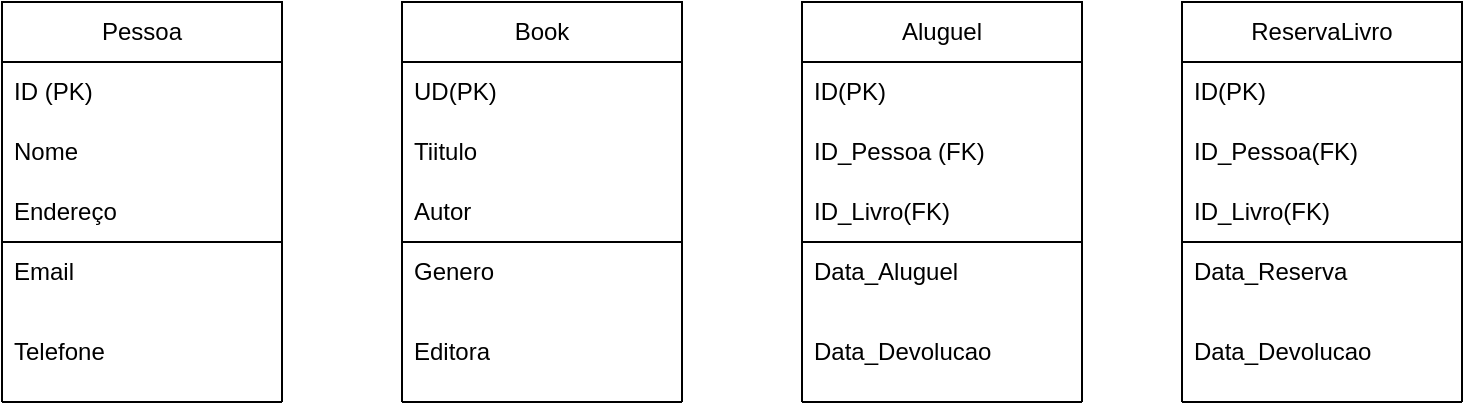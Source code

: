 <mxfile version="21.5.1" type="github">
  <diagram name="Página-1" id="o2fTYXSbcvuu3WjS3xky">
    <mxGraphModel dx="874" dy="516" grid="1" gridSize="10" guides="1" tooltips="1" connect="1" arrows="1" fold="1" page="1" pageScale="1" pageWidth="827" pageHeight="1169" math="0" shadow="0">
      <root>
        <mxCell id="0" />
        <mxCell id="1" parent="0" />
        <mxCell id="s3X6p_erloE9NJSD0NS0-7" value="Pessoa" style="swimlane;fontStyle=0;childLayout=stackLayout;horizontal=1;startSize=30;horizontalStack=0;resizeParent=1;resizeParentMax=0;resizeLast=0;collapsible=1;marginBottom=0;whiteSpace=wrap;html=1;" vertex="1" parent="1">
          <mxGeometry x="40" y="40" width="140" height="120" as="geometry">
            <mxRectangle x="40" y="40" width="80" height="30" as="alternateBounds" />
          </mxGeometry>
        </mxCell>
        <mxCell id="s3X6p_erloE9NJSD0NS0-8" value="ID (PK)" style="text;strokeColor=none;fillColor=none;align=left;verticalAlign=middle;spacingLeft=4;spacingRight=4;overflow=hidden;points=[[0,0.5],[1,0.5]];portConstraint=eastwest;rotatable=0;whiteSpace=wrap;html=1;" vertex="1" parent="s3X6p_erloE9NJSD0NS0-7">
          <mxGeometry y="30" width="140" height="30" as="geometry" />
        </mxCell>
        <mxCell id="s3X6p_erloE9NJSD0NS0-9" value="Nome" style="text;strokeColor=none;fillColor=none;align=left;verticalAlign=middle;spacingLeft=4;spacingRight=4;overflow=hidden;points=[[0,0.5],[1,0.5]];portConstraint=eastwest;rotatable=0;whiteSpace=wrap;html=1;" vertex="1" parent="s3X6p_erloE9NJSD0NS0-7">
          <mxGeometry y="60" width="140" height="30" as="geometry" />
        </mxCell>
        <mxCell id="s3X6p_erloE9NJSD0NS0-10" value="Endereço&amp;nbsp;" style="text;strokeColor=none;fillColor=none;align=left;verticalAlign=middle;spacingLeft=4;spacingRight=4;overflow=hidden;points=[[0,0.5],[1,0.5]];portConstraint=eastwest;rotatable=0;whiteSpace=wrap;html=1;" vertex="1" parent="s3X6p_erloE9NJSD0NS0-7">
          <mxGeometry y="90" width="140" height="30" as="geometry" />
        </mxCell>
        <mxCell id="s3X6p_erloE9NJSD0NS0-11" value="Book" style="swimlane;fontStyle=0;childLayout=stackLayout;horizontal=1;startSize=30;horizontalStack=0;resizeParent=1;resizeParentMax=0;resizeLast=0;collapsible=1;marginBottom=0;whiteSpace=wrap;html=1;" vertex="1" parent="1">
          <mxGeometry x="240" y="40" width="140" height="120" as="geometry" />
        </mxCell>
        <mxCell id="s3X6p_erloE9NJSD0NS0-12" value="UD(PK)" style="text;strokeColor=none;fillColor=none;align=left;verticalAlign=middle;spacingLeft=4;spacingRight=4;overflow=hidden;points=[[0,0.5],[1,0.5]];portConstraint=eastwest;rotatable=0;whiteSpace=wrap;html=1;" vertex="1" parent="s3X6p_erloE9NJSD0NS0-11">
          <mxGeometry y="30" width="140" height="30" as="geometry" />
        </mxCell>
        <mxCell id="s3X6p_erloE9NJSD0NS0-13" value="Tiitulo" style="text;strokeColor=none;fillColor=none;align=left;verticalAlign=middle;spacingLeft=4;spacingRight=4;overflow=hidden;points=[[0,0.5],[1,0.5]];portConstraint=eastwest;rotatable=0;whiteSpace=wrap;html=1;" vertex="1" parent="s3X6p_erloE9NJSD0NS0-11">
          <mxGeometry y="60" width="140" height="30" as="geometry" />
        </mxCell>
        <mxCell id="s3X6p_erloE9NJSD0NS0-14" value="Autor" style="text;strokeColor=none;fillColor=none;align=left;verticalAlign=middle;spacingLeft=4;spacingRight=4;overflow=hidden;points=[[0,0.5],[1,0.5]];portConstraint=eastwest;rotatable=0;whiteSpace=wrap;html=1;" vertex="1" parent="s3X6p_erloE9NJSD0NS0-11">
          <mxGeometry y="90" width="140" height="30" as="geometry" />
        </mxCell>
        <mxCell id="s3X6p_erloE9NJSD0NS0-15" value="Aluguel" style="swimlane;fontStyle=0;childLayout=stackLayout;horizontal=1;startSize=30;horizontalStack=0;resizeParent=1;resizeParentMax=0;resizeLast=0;collapsible=1;marginBottom=0;whiteSpace=wrap;html=1;" vertex="1" parent="1">
          <mxGeometry x="440" y="40" width="140" height="120" as="geometry" />
        </mxCell>
        <mxCell id="s3X6p_erloE9NJSD0NS0-16" value="ID(PK)" style="text;strokeColor=none;fillColor=none;align=left;verticalAlign=middle;spacingLeft=4;spacingRight=4;overflow=hidden;points=[[0,0.5],[1,0.5]];portConstraint=eastwest;rotatable=0;whiteSpace=wrap;html=1;" vertex="1" parent="s3X6p_erloE9NJSD0NS0-15">
          <mxGeometry y="30" width="140" height="30" as="geometry" />
        </mxCell>
        <mxCell id="s3X6p_erloE9NJSD0NS0-17" value="ID_Pessoa (FK)" style="text;strokeColor=none;fillColor=none;align=left;verticalAlign=middle;spacingLeft=4;spacingRight=4;overflow=hidden;points=[[0,0.5],[1,0.5]];portConstraint=eastwest;rotatable=0;whiteSpace=wrap;html=1;" vertex="1" parent="s3X6p_erloE9NJSD0NS0-15">
          <mxGeometry y="60" width="140" height="30" as="geometry" />
        </mxCell>
        <mxCell id="s3X6p_erloE9NJSD0NS0-18" value="ID_Livro(FK)" style="text;strokeColor=none;fillColor=none;align=left;verticalAlign=middle;spacingLeft=4;spacingRight=4;overflow=hidden;points=[[0,0.5],[1,0.5]];portConstraint=eastwest;rotatable=0;whiteSpace=wrap;html=1;" vertex="1" parent="s3X6p_erloE9NJSD0NS0-15">
          <mxGeometry y="90" width="140" height="30" as="geometry" />
        </mxCell>
        <mxCell id="s3X6p_erloE9NJSD0NS0-24" value="Email" style="text;strokeColor=none;fillColor=none;align=left;verticalAlign=middle;spacingLeft=4;spacingRight=4;overflow=hidden;points=[[0,0.5],[1,0.5]];portConstraint=eastwest;rotatable=0;whiteSpace=wrap;html=1;" vertex="1" parent="1">
          <mxGeometry x="40" y="160" width="140" height="30" as="geometry" />
        </mxCell>
        <mxCell id="s3X6p_erloE9NJSD0NS0-25" value="Telefone" style="text;strokeColor=none;fillColor=none;align=left;verticalAlign=middle;spacingLeft=4;spacingRight=4;overflow=hidden;points=[[0,0.5],[1,0.5]];portConstraint=eastwest;rotatable=0;whiteSpace=wrap;html=1;" vertex="1" parent="1">
          <mxGeometry x="40" y="200" width="140" height="30" as="geometry" />
        </mxCell>
        <mxCell id="s3X6p_erloE9NJSD0NS0-26" value="" style="endArrow=none;html=1;rounded=0;exitX=-0.007;exitY=-0.067;exitDx=0;exitDy=0;exitPerimeter=0;" edge="1" parent="1">
          <mxGeometry width="50" height="50" relative="1" as="geometry">
            <mxPoint x="40.0" y="160" as="sourcePoint" />
            <mxPoint x="40" y="240" as="targetPoint" />
          </mxGeometry>
        </mxCell>
        <mxCell id="s3X6p_erloE9NJSD0NS0-30" value="" style="endArrow=none;html=1;rounded=0;" edge="1" parent="1">
          <mxGeometry width="50" height="50" relative="1" as="geometry">
            <mxPoint x="40" y="240" as="sourcePoint" />
            <mxPoint x="180" y="240" as="targetPoint" />
          </mxGeometry>
        </mxCell>
        <mxCell id="s3X6p_erloE9NJSD0NS0-31" value="" style="endArrow=none;html=1;rounded=0;" edge="1" parent="1">
          <mxGeometry width="50" height="50" relative="1" as="geometry">
            <mxPoint x="180" y="240" as="sourcePoint" />
            <mxPoint x="180" y="160" as="targetPoint" />
          </mxGeometry>
        </mxCell>
        <mxCell id="s3X6p_erloE9NJSD0NS0-33" value="Genero" style="text;strokeColor=none;fillColor=none;align=left;verticalAlign=middle;spacingLeft=4;spacingRight=4;overflow=hidden;points=[[0,0.5],[1,0.5]];portConstraint=eastwest;rotatable=0;whiteSpace=wrap;html=1;" vertex="1" parent="1">
          <mxGeometry x="240" y="160" width="140" height="30" as="geometry" />
        </mxCell>
        <mxCell id="s3X6p_erloE9NJSD0NS0-34" value="Editora" style="text;strokeColor=none;fillColor=none;align=left;verticalAlign=middle;spacingLeft=4;spacingRight=4;overflow=hidden;points=[[0,0.5],[1,0.5]];portConstraint=eastwest;rotatable=0;whiteSpace=wrap;html=1;" vertex="1" parent="1">
          <mxGeometry x="240" y="200" width="140" height="30" as="geometry" />
        </mxCell>
        <mxCell id="s3X6p_erloE9NJSD0NS0-35" value="Data_Aluguel" style="text;strokeColor=none;fillColor=none;align=left;verticalAlign=middle;spacingLeft=4;spacingRight=4;overflow=hidden;points=[[0,0.5],[1,0.5]];portConstraint=eastwest;rotatable=0;whiteSpace=wrap;html=1;" vertex="1" parent="1">
          <mxGeometry x="440" y="160" width="140" height="30" as="geometry" />
        </mxCell>
        <mxCell id="s3X6p_erloE9NJSD0NS0-36" value="Data_Devolucao" style="text;strokeColor=none;fillColor=none;align=left;verticalAlign=middle;spacingLeft=4;spacingRight=4;overflow=hidden;points=[[0,0.5],[1,0.5]];portConstraint=eastwest;rotatable=0;whiteSpace=wrap;html=1;" vertex="1" parent="1">
          <mxGeometry x="440" y="200" width="140" height="30" as="geometry" />
        </mxCell>
        <mxCell id="s3X6p_erloE9NJSD0NS0-37" value="" style="endArrow=none;html=1;rounded=0;" edge="1" parent="1">
          <mxGeometry width="50" height="50" relative="1" as="geometry">
            <mxPoint x="240" y="240" as="sourcePoint" />
            <mxPoint x="240" y="160" as="targetPoint" />
          </mxGeometry>
        </mxCell>
        <mxCell id="s3X6p_erloE9NJSD0NS0-38" value="" style="endArrow=none;html=1;rounded=0;" edge="1" parent="1">
          <mxGeometry width="50" height="50" relative="1" as="geometry">
            <mxPoint x="240" y="240" as="sourcePoint" />
            <mxPoint x="380" y="240" as="targetPoint" />
          </mxGeometry>
        </mxCell>
        <mxCell id="s3X6p_erloE9NJSD0NS0-39" value="" style="endArrow=none;html=1;rounded=0;" edge="1" parent="1">
          <mxGeometry width="50" height="50" relative="1" as="geometry">
            <mxPoint x="380" y="240" as="sourcePoint" />
            <mxPoint x="380" y="160" as="targetPoint" />
          </mxGeometry>
        </mxCell>
        <mxCell id="s3X6p_erloE9NJSD0NS0-40" value="" style="endArrow=none;html=1;rounded=0;" edge="1" parent="1">
          <mxGeometry width="50" height="50" relative="1" as="geometry">
            <mxPoint x="440" y="240" as="sourcePoint" />
            <mxPoint x="440" y="160" as="targetPoint" />
          </mxGeometry>
        </mxCell>
        <mxCell id="s3X6p_erloE9NJSD0NS0-41" value="" style="endArrow=none;html=1;rounded=0;" edge="1" parent="1">
          <mxGeometry width="50" height="50" relative="1" as="geometry">
            <mxPoint x="580" y="240" as="sourcePoint" />
            <mxPoint x="580" y="160" as="targetPoint" />
          </mxGeometry>
        </mxCell>
        <mxCell id="s3X6p_erloE9NJSD0NS0-42" value="" style="endArrow=none;html=1;rounded=0;" edge="1" parent="1">
          <mxGeometry width="50" height="50" relative="1" as="geometry">
            <mxPoint x="440" y="240" as="sourcePoint" />
            <mxPoint x="580" y="240" as="targetPoint" />
          </mxGeometry>
        </mxCell>
        <mxCell id="s3X6p_erloE9NJSD0NS0-43" value="ReservaLivro" style="swimlane;fontStyle=0;childLayout=stackLayout;horizontal=1;startSize=30;horizontalStack=0;resizeParent=1;resizeParentMax=0;resizeLast=0;collapsible=1;marginBottom=0;whiteSpace=wrap;html=1;" vertex="1" parent="1">
          <mxGeometry x="630" y="40" width="140" height="120" as="geometry" />
        </mxCell>
        <mxCell id="s3X6p_erloE9NJSD0NS0-44" value="ID(PK)" style="text;strokeColor=none;fillColor=none;align=left;verticalAlign=middle;spacingLeft=4;spacingRight=4;overflow=hidden;points=[[0,0.5],[1,0.5]];portConstraint=eastwest;rotatable=0;whiteSpace=wrap;html=1;" vertex="1" parent="s3X6p_erloE9NJSD0NS0-43">
          <mxGeometry y="30" width="140" height="30" as="geometry" />
        </mxCell>
        <mxCell id="s3X6p_erloE9NJSD0NS0-45" value="ID_Pessoa(FK)" style="text;strokeColor=none;fillColor=none;align=left;verticalAlign=middle;spacingLeft=4;spacingRight=4;overflow=hidden;points=[[0,0.5],[1,0.5]];portConstraint=eastwest;rotatable=0;whiteSpace=wrap;html=1;" vertex="1" parent="s3X6p_erloE9NJSD0NS0-43">
          <mxGeometry y="60" width="140" height="30" as="geometry" />
        </mxCell>
        <mxCell id="s3X6p_erloE9NJSD0NS0-46" value="ID_Livro(FK)" style="text;strokeColor=none;fillColor=none;align=left;verticalAlign=middle;spacingLeft=4;spacingRight=4;overflow=hidden;points=[[0,0.5],[1,0.5]];portConstraint=eastwest;rotatable=0;whiteSpace=wrap;html=1;" vertex="1" parent="s3X6p_erloE9NJSD0NS0-43">
          <mxGeometry y="90" width="140" height="30" as="geometry" />
        </mxCell>
        <mxCell id="s3X6p_erloE9NJSD0NS0-47" value="" style="endArrow=none;html=1;rounded=0;" edge="1" parent="1">
          <mxGeometry width="50" height="50" relative="1" as="geometry">
            <mxPoint x="630" y="240" as="sourcePoint" />
            <mxPoint x="630" y="160" as="targetPoint" />
          </mxGeometry>
        </mxCell>
        <mxCell id="s3X6p_erloE9NJSD0NS0-48" value="" style="endArrow=none;html=1;rounded=0;" edge="1" parent="1">
          <mxGeometry width="50" height="50" relative="1" as="geometry">
            <mxPoint x="770" y="240" as="sourcePoint" />
            <mxPoint x="770" y="160" as="targetPoint" />
          </mxGeometry>
        </mxCell>
        <mxCell id="s3X6p_erloE9NJSD0NS0-49" value="" style="endArrow=none;html=1;rounded=0;" edge="1" parent="1">
          <mxGeometry width="50" height="50" relative="1" as="geometry">
            <mxPoint x="630" y="240" as="sourcePoint" />
            <mxPoint x="770" y="240" as="targetPoint" />
          </mxGeometry>
        </mxCell>
        <mxCell id="s3X6p_erloE9NJSD0NS0-50" value="Data_Reserva" style="text;strokeColor=none;fillColor=none;align=left;verticalAlign=middle;spacingLeft=4;spacingRight=4;overflow=hidden;points=[[0,0.5],[1,0.5]];portConstraint=eastwest;rotatable=0;whiteSpace=wrap;html=1;" vertex="1" parent="1">
          <mxGeometry x="630" y="160" width="140" height="30" as="geometry" />
        </mxCell>
        <mxCell id="s3X6p_erloE9NJSD0NS0-51" value="Data_Devolucao" style="text;strokeColor=none;fillColor=none;align=left;verticalAlign=middle;spacingLeft=4;spacingRight=4;overflow=hidden;points=[[0,0.5],[1,0.5]];portConstraint=eastwest;rotatable=0;whiteSpace=wrap;html=1;" vertex="1" parent="1">
          <mxGeometry x="630" y="200" width="140" height="30" as="geometry" />
        </mxCell>
      </root>
    </mxGraphModel>
  </diagram>
</mxfile>

